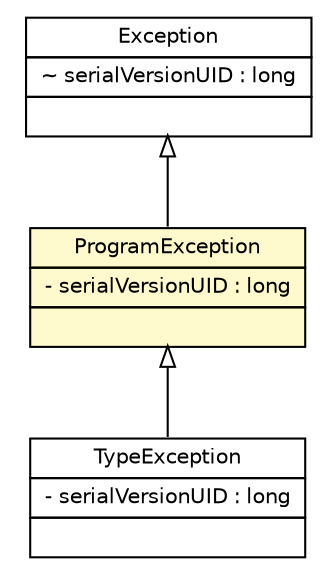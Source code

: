 #!/usr/local/bin/dot
#
# Class diagram 
# Generated by UMLGraph version R5_6 (http://www.umlgraph.org/)
#

digraph G {
	edge [fontname="Helvetica",fontsize=10,labelfontname="Helvetica",labelfontsize=10];
	node [fontname="Helvetica",fontsize=10,shape=plaintext];
	nodesep=0.25;
	ranksep=0.5;
	// model.programs.TypeException
	c13936 [label=<<table title="model.programs.TypeException" border="0" cellborder="1" cellspacing="0" cellpadding="2" port="p" href="./TypeException.html">
		<tr><td><table border="0" cellspacing="0" cellpadding="1">
<tr><td align="center" balign="center"> TypeException </td></tr>
		</table></td></tr>
		<tr><td><table border="0" cellspacing="0" cellpadding="1">
<tr><td align="left" balign="left"> - serialVersionUID : long </td></tr>
		</table></td></tr>
		<tr><td><table border="0" cellspacing="0" cellpadding="1">
<tr><td align="left" balign="left">  </td></tr>
		</table></td></tr>
		</table>>, URL="./TypeException.html", fontname="Helvetica", fontcolor="black", fontsize=10.0];
	// model.programs.ProgramException
	c13938 [label=<<table title="model.programs.ProgramException" border="0" cellborder="1" cellspacing="0" cellpadding="2" port="p" bgcolor="lemonChiffon" href="./ProgramException.html">
		<tr><td><table border="0" cellspacing="0" cellpadding="1">
<tr><td align="center" balign="center"> ProgramException </td></tr>
		</table></td></tr>
		<tr><td><table border="0" cellspacing="0" cellpadding="1">
<tr><td align="left" balign="left"> - serialVersionUID : long </td></tr>
		</table></td></tr>
		<tr><td><table border="0" cellspacing="0" cellpadding="1">
<tr><td align="left" balign="left">  </td></tr>
		</table></td></tr>
		</table>>, URL="./ProgramException.html", fontname="Helvetica", fontcolor="black", fontsize=10.0];
	//model.programs.TypeException extends model.programs.ProgramException
	c13938:p -> c13936:p [dir=back,arrowtail=empty];
	//model.programs.ProgramException extends java.lang.Exception
	c14040:p -> c13938:p [dir=back,arrowtail=empty];
	// java.lang.Exception
	c14040 [label=<<table title="java.lang.Exception" border="0" cellborder="1" cellspacing="0" cellpadding="2" port="p" href="http://java.sun.com/j2se/1.4.2/docs/api/java/lang/Exception.html">
		<tr><td><table border="0" cellspacing="0" cellpadding="1">
<tr><td align="center" balign="center"> Exception </td></tr>
		</table></td></tr>
		<tr><td><table border="0" cellspacing="0" cellpadding="1">
<tr><td align="left" balign="left"> ~ serialVersionUID : long </td></tr>
		</table></td></tr>
		<tr><td><table border="0" cellspacing="0" cellpadding="1">
<tr><td align="left" balign="left">  </td></tr>
		</table></td></tr>
		</table>>, URL="http://java.sun.com/j2se/1.4.2/docs/api/java/lang/Exception.html", fontname="Helvetica", fontcolor="black", fontsize=10.0];
}


